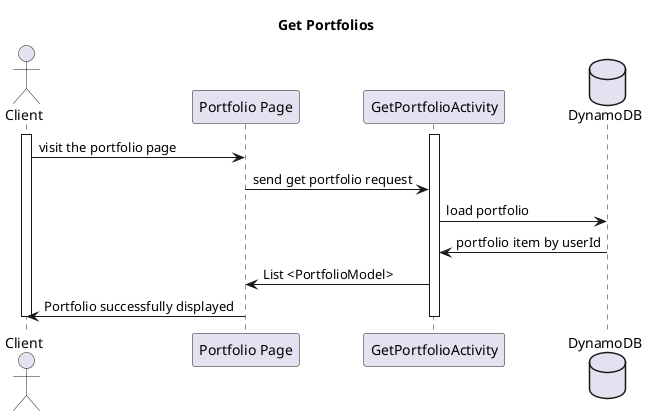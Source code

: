 @startuml
title Get Portfolios
actor Client

participant "Portfolio Page" as portfolioPage
activate Client
activate GetPortfolioActivity
database DynamoDB

Client -> portfolioPage : visit the portfolio page
portfolioPage -> GetPortfolioActivity :  send get portfolio request
GetPortfolioActivity -> DynamoDB : load portfolio
DynamoDB -> GetPortfolioActivity : portfolio item by userId
GetPortfolioActivity -> portfolioPage : List <PortfolioModel>
portfolioPage -> Client : Portfolio successfully displayed
deactivate Client
deactivate GetPortfolioActivity
@enduml